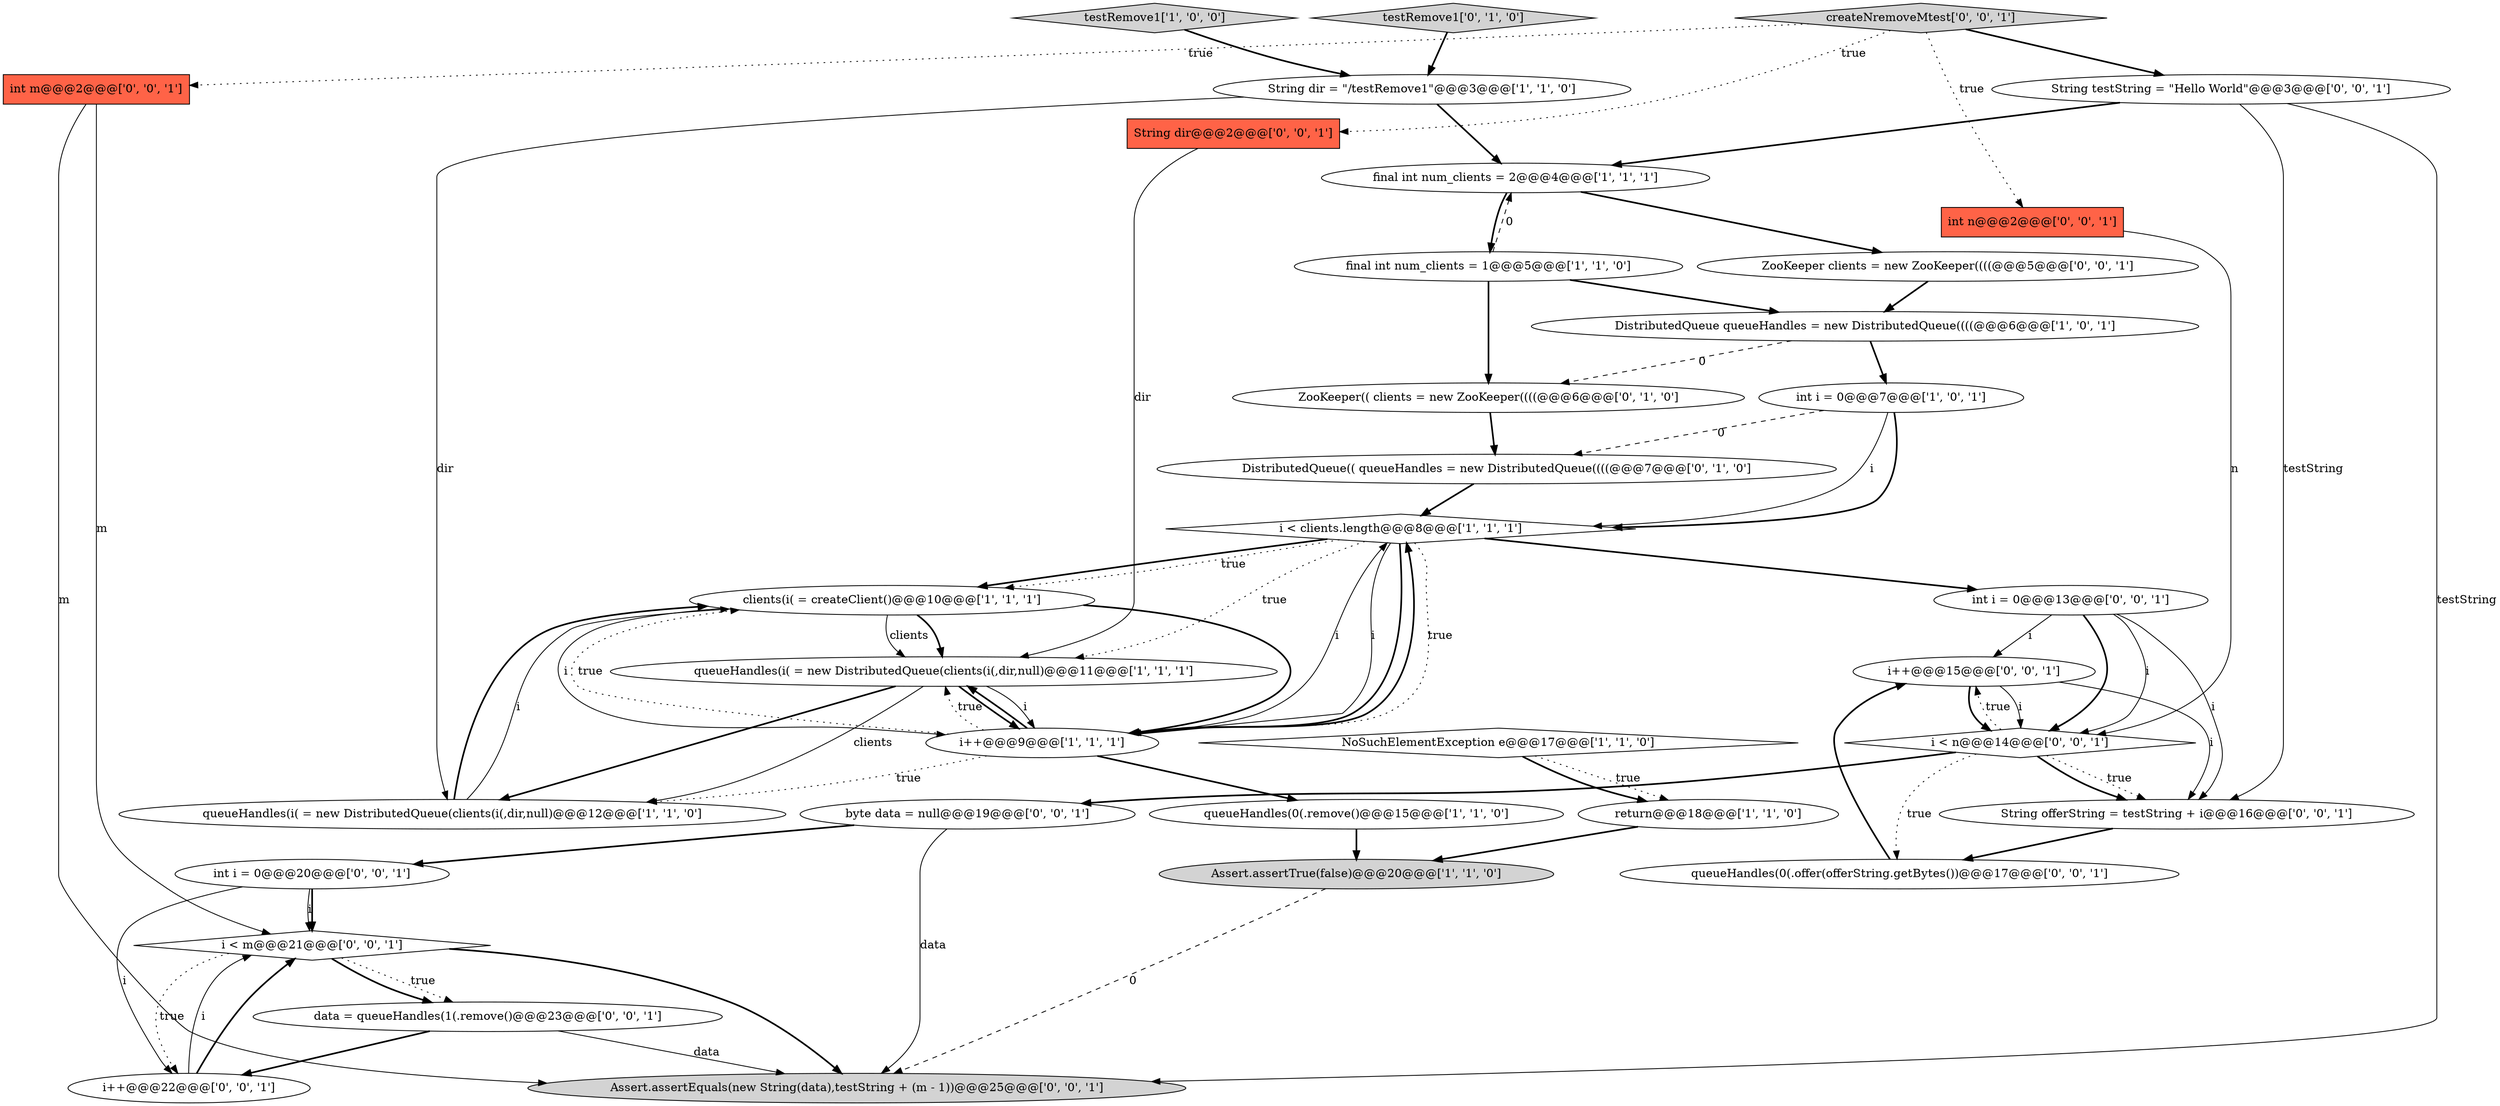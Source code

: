 digraph {
23 [style = filled, label = "int m@@@2@@@['0', '0', '1']", fillcolor = tomato, shape = box image = "AAA0AAABBB3BBB"];
4 [style = filled, label = "clients(i( = createClient()@@@10@@@['1', '1', '1']", fillcolor = white, shape = ellipse image = "AAA0AAABBB1BBB"];
10 [style = filled, label = "testRemove1['1', '0', '0']", fillcolor = lightgray, shape = diamond image = "AAA0AAABBB1BBB"];
1 [style = filled, label = "NoSuchElementException e@@@17@@@['1', '1', '0']", fillcolor = white, shape = diamond image = "AAA0AAABBB1BBB"];
11 [style = filled, label = "String dir = \"/testRemove1\"@@@3@@@['1', '1', '0']", fillcolor = white, shape = ellipse image = "AAA0AAABBB1BBB"];
34 [style = filled, label = "data = queueHandles(1(.remove()@@@23@@@['0', '0', '1']", fillcolor = white, shape = ellipse image = "AAA0AAABBB3BBB"];
6 [style = filled, label = "i < clients.length@@@8@@@['1', '1', '1']", fillcolor = white, shape = diamond image = "AAA0AAABBB1BBB"];
7 [style = filled, label = "queueHandles(0(.remove()@@@15@@@['1', '1', '0']", fillcolor = white, shape = ellipse image = "AAA0AAABBB1BBB"];
19 [style = filled, label = "String testString = \"Hello World\"@@@3@@@['0', '0', '1']", fillcolor = white, shape = ellipse image = "AAA0AAABBB3BBB"];
16 [style = filled, label = "ZooKeeper(( clients = new ZooKeeper((((@@@6@@@['0', '1', '0']", fillcolor = white, shape = ellipse image = "AAA1AAABBB2BBB"];
21 [style = filled, label = "int n@@@2@@@['0', '0', '1']", fillcolor = tomato, shape = box image = "AAA0AAABBB3BBB"];
24 [style = filled, label = "int i = 0@@@13@@@['0', '0', '1']", fillcolor = white, shape = ellipse image = "AAA0AAABBB3BBB"];
9 [style = filled, label = "queueHandles(i( = new DistributedQueue(clients(i(,dir,null)@@@11@@@['1', '1', '1']", fillcolor = white, shape = ellipse image = "AAA0AAABBB1BBB"];
22 [style = filled, label = "i++@@@15@@@['0', '0', '1']", fillcolor = white, shape = ellipse image = "AAA0AAABBB3BBB"];
29 [style = filled, label = "queueHandles(0(.offer(offerString.getBytes())@@@17@@@['0', '0', '1']", fillcolor = white, shape = ellipse image = "AAA0AAABBB3BBB"];
14 [style = filled, label = "int i = 0@@@7@@@['1', '0', '1']", fillcolor = white, shape = ellipse image = "AAA0AAABBB1BBB"];
8 [style = filled, label = "Assert.assertTrue(false)@@@20@@@['1', '1', '0']", fillcolor = lightgray, shape = ellipse image = "AAA0AAABBB1BBB"];
15 [style = filled, label = "testRemove1['0', '1', '0']", fillcolor = lightgray, shape = diamond image = "AAA0AAABBB2BBB"];
20 [style = filled, label = "int i = 0@@@20@@@['0', '0', '1']", fillcolor = white, shape = ellipse image = "AAA0AAABBB3BBB"];
2 [style = filled, label = "i++@@@9@@@['1', '1', '1']", fillcolor = white, shape = ellipse image = "AAA0AAABBB1BBB"];
12 [style = filled, label = "final int num_clients = 2@@@4@@@['1', '1', '1']", fillcolor = white, shape = ellipse image = "AAA0AAABBB1BBB"];
31 [style = filled, label = "i < m@@@21@@@['0', '0', '1']", fillcolor = white, shape = diamond image = "AAA0AAABBB3BBB"];
17 [style = filled, label = "DistributedQueue(( queueHandles = new DistributedQueue((((@@@7@@@['0', '1', '0']", fillcolor = white, shape = ellipse image = "AAA1AAABBB2BBB"];
18 [style = filled, label = "ZooKeeper clients = new ZooKeeper((((@@@5@@@['0', '0', '1']", fillcolor = white, shape = ellipse image = "AAA0AAABBB3BBB"];
26 [style = filled, label = "Assert.assertEquals(new String(data),testString + (m - 1))@@@25@@@['0', '0', '1']", fillcolor = lightgray, shape = ellipse image = "AAA0AAABBB3BBB"];
27 [style = filled, label = "i++@@@22@@@['0', '0', '1']", fillcolor = white, shape = ellipse image = "AAA0AAABBB3BBB"];
30 [style = filled, label = "byte data = null@@@19@@@['0', '0', '1']", fillcolor = white, shape = ellipse image = "AAA0AAABBB3BBB"];
5 [style = filled, label = "return@@@18@@@['1', '1', '0']", fillcolor = white, shape = ellipse image = "AAA0AAABBB1BBB"];
13 [style = filled, label = "DistributedQueue queueHandles = new DistributedQueue((((@@@6@@@['1', '0', '1']", fillcolor = white, shape = ellipse image = "AAA0AAABBB1BBB"];
32 [style = filled, label = "createNremoveMtest['0', '0', '1']", fillcolor = lightgray, shape = diamond image = "AAA0AAABBB3BBB"];
25 [style = filled, label = "String dir@@@2@@@['0', '0', '1']", fillcolor = tomato, shape = box image = "AAA0AAABBB3BBB"];
0 [style = filled, label = "final int num_clients = 1@@@5@@@['1', '1', '0']", fillcolor = white, shape = ellipse image = "AAA0AAABBB1BBB"];
28 [style = filled, label = "i < n@@@14@@@['0', '0', '1']", fillcolor = white, shape = diamond image = "AAA0AAABBB3BBB"];
33 [style = filled, label = "String offerString = testString + i@@@16@@@['0', '0', '1']", fillcolor = white, shape = ellipse image = "AAA0AAABBB3BBB"];
3 [style = filled, label = "queueHandles(i( = new DistributedQueue(clients(i(,dir,null)@@@12@@@['1', '1', '0']", fillcolor = white, shape = ellipse image = "AAA0AAABBB1BBB"];
28->30 [style = bold, label=""];
12->0 [style = bold, label=""];
32->19 [style = bold, label=""];
0->12 [style = dashed, label="0"];
34->26 [style = solid, label="data"];
2->3 [style = dotted, label="true"];
7->8 [style = bold, label=""];
5->8 [style = bold, label=""];
11->12 [style = bold, label=""];
2->4 [style = dotted, label="true"];
6->4 [style = bold, label=""];
28->33 [style = dotted, label="true"];
2->7 [style = bold, label=""];
6->2 [style = solid, label="i"];
20->31 [style = bold, label=""];
9->3 [style = solid, label="clients"];
32->25 [style = dotted, label="true"];
2->9 [style = dotted, label="true"];
9->3 [style = bold, label=""];
18->13 [style = bold, label=""];
9->2 [style = bold, label=""];
32->23 [style = dotted, label="true"];
13->16 [style = dashed, label="0"];
14->17 [style = dashed, label="0"];
24->33 [style = solid, label="i"];
3->4 [style = solid, label="i"];
19->26 [style = solid, label="testString"];
10->11 [style = bold, label=""];
6->24 [style = bold, label=""];
22->28 [style = solid, label="i"];
31->27 [style = dotted, label="true"];
0->13 [style = bold, label=""];
31->26 [style = bold, label=""];
27->31 [style = solid, label="i"];
6->2 [style = bold, label=""];
4->2 [style = bold, label=""];
23->31 [style = solid, label="m"];
22->33 [style = solid, label="i"];
4->2 [style = solid, label="i"];
19->33 [style = solid, label="testString"];
2->9 [style = bold, label=""];
30->20 [style = bold, label=""];
6->4 [style = dotted, label="true"];
21->28 [style = solid, label="n"];
24->22 [style = solid, label="i"];
30->26 [style = solid, label="data"];
20->31 [style = solid, label="i"];
31->34 [style = dotted, label="true"];
32->21 [style = dotted, label="true"];
17->6 [style = bold, label=""];
15->11 [style = bold, label=""];
28->33 [style = bold, label=""];
2->6 [style = solid, label="i"];
1->5 [style = dotted, label="true"];
4->9 [style = bold, label=""];
24->28 [style = solid, label="i"];
22->28 [style = bold, label=""];
8->26 [style = dashed, label="0"];
12->18 [style = bold, label=""];
9->2 [style = solid, label="i"];
14->6 [style = bold, label=""];
20->27 [style = solid, label="i"];
2->6 [style = bold, label=""];
29->22 [style = bold, label=""];
25->9 [style = solid, label="dir"];
6->9 [style = dotted, label="true"];
16->17 [style = bold, label=""];
6->2 [style = dotted, label="true"];
34->27 [style = bold, label=""];
24->28 [style = bold, label=""];
13->14 [style = bold, label=""];
28->22 [style = dotted, label="true"];
19->12 [style = bold, label=""];
4->9 [style = solid, label="clients"];
11->3 [style = solid, label="dir"];
33->29 [style = bold, label=""];
31->34 [style = bold, label=""];
3->4 [style = bold, label=""];
27->31 [style = bold, label=""];
23->26 [style = solid, label="m"];
28->29 [style = dotted, label="true"];
14->6 [style = solid, label="i"];
1->5 [style = bold, label=""];
0->16 [style = bold, label=""];
}
